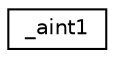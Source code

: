 digraph "Graphical Class Hierarchy"
{
 // INTERACTIVE_SVG=YES
 // LATEX_PDF_SIZE
  edge [fontname="Helvetica",fontsize="10",labelfontname="Helvetica",labelfontsize="10"];
  node [fontname="Helvetica",fontsize="10",shape=record];
  rankdir="LR";
  Node0 [label="_aint1",height=0.2,width=0.4,color="black", fillcolor="white", style="filled",URL="$struct__aint1.html",tooltip=" "];
}
